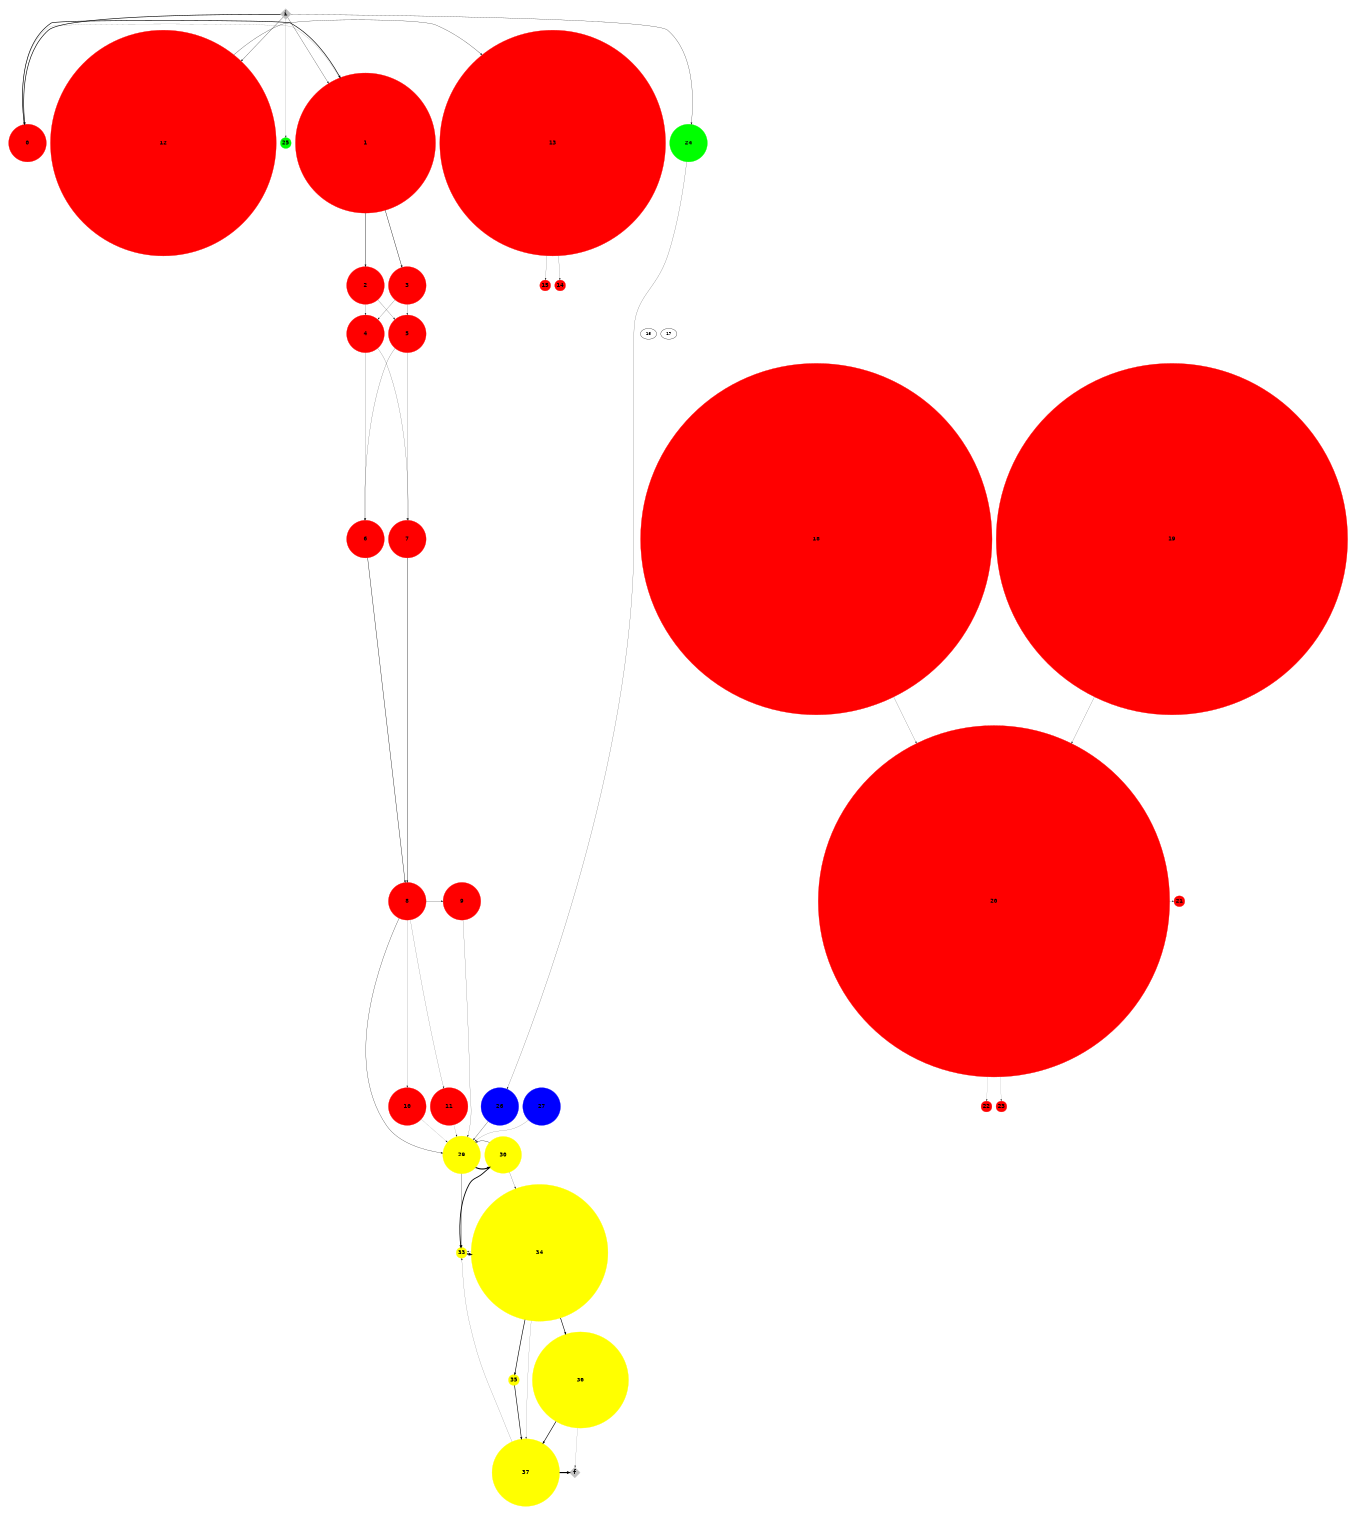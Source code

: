 digraph FN{
size = "10,10";
graph[rankdir=TB, center=true, margin=0.05, nodesep=0.2, ranksep=0.5]
node[fontname="Courier-Bold", fontsize=14]
edge[arrowsize=0.6, arrowhead=normal]
i [shape=diamond, style=filled, fontsize=20, color=gray, width=0.5, height=0.5, fixedsize=true]
f [shape=diamond, style=filled, fontsize=20, color=gray, width=0.5, height=0.5, fixedsize=true]
0 [shape=circle, style=filled, fontsize=20, color=red, width=1.7538211274897384, height=1.7538211274897384, fixedsize=true]
1 [shape=circle, style=filled, fontsize=20, color=red, width=6.510468343863289, height=6.510468343863289, fixedsize=true]
2 [shape=circle, style=filled, fontsize=20, color=red, width=1.753821127489735, height=1.753821127489735, fixedsize=true]
3 [shape=circle, style=filled, fontsize=20, color=red, width=1.753821127489732, height=1.753821127489732, fixedsize=true]
4 [shape=circle, style=filled, fontsize=20, color=red, width=1.7538211274897364, height=1.7538211274897364, fixedsize=true]
5 [shape=circle, style=filled, fontsize=20, color=red, width=1.7538211274897355, height=1.7538211274897355, fixedsize=true]
6 [shape=circle, style=filled, fontsize=20, color=red, width=1.753821127489735, height=1.753821127489735, fixedsize=true]
7 [shape=circle, style=filled, fontsize=20, color=red, width=1.753821127489735, height=1.753821127489735, fixedsize=true]
8 [shape=circle, style=filled, fontsize=20, color=red, width=1.753821127489735, height=1.753821127489735, fixedsize=true]
9 [shape=circle, style=filled, fontsize=20, color=red, width=1.753821127489735, height=1.753821127489735, fixedsize=true]
10 [shape=circle, style=filled, fontsize=20, color=red, width=1.753821127489735, height=1.753821127489735, fixedsize=true]
11 [shape=circle, style=filled, fontsize=20, color=red, width=1.753821127489735, height=1.753821127489735, fixedsize=true]
12 [shape=circle, style=filled, fontsize=20, color=red, width=10.49966957812845, height=10.49966957812845, fixedsize=true]
13 [shape=circle, style=filled, fontsize=20, color=red, width=10.49966957812845, height=10.49966957812845, fixedsize=true]
14 [shape=circle, style=filled, fontsize=20, color=red, width=0.5, height=0.5, fixedsize=true]
15 [shape=circle, style=filled, fontsize=20, color=red, width=0.5, height=0.5, fixedsize=true]
18 [shape=circle, style=filled, fontsize=20, color=red, width=16.349595869084318, height=16.349595869084318, fixedsize=true]
19 [shape=circle, style=filled, fontsize=20, color=red, width=16.349595869084318, height=16.349595869084318, fixedsize=true]
20 [shape=circle, style=filled, fontsize=20, color=red, width=16.349595869084318, height=16.349595869084318, fixedsize=true]
21 [shape=circle, style=filled, fontsize=20, color=red, width=0.5, height=0.5, fixedsize=true]
22 [shape=circle, style=filled, fontsize=20, color=red, width=0.5, height=0.5, fixedsize=true]
23 [shape=circle, style=filled, fontsize=20, color=red, width=0.5, height=0.5, fixedsize=true]
24 [shape=circle, style=filled, fontsize=20, color=green, width=1.753821127489735, height=1.753821127489735, fixedsize=true]
25 [shape=circle, style=filled, fontsize=20, color=green, width=0.5, height=0.5, fixedsize=true]
26 [shape=circle, style=filled, fontsize=20, color=blue, width=1.753821127489735, height=1.753821127489735, fixedsize=true]
27 [shape=circle, style=filled, fontsize=20, color=blue, width=1.753821127489735, height=1.753821127489735, fixedsize=true]
29 [shape=circle, style=filled, fontsize=20, color=yellow, width=1.753821127489735, height=1.753821127489735, fixedsize=true]
30 [shape=circle, style=filled, fontsize=20, color=yellow, width=1.7121719933552915, height=1.7121719933552915, fixedsize=true]
33 [shape=circle, style=filled, fontsize=20, color=yellow, width=0.5, height=0.5, fixedsize=true]
34 [shape=circle, style=filled, fontsize=20, color=yellow, width=6.354327548937838, height=6.354327548937838, fixedsize=true]
35 [shape=circle, style=filled, fontsize=20, color=yellow, width=0.5, height=0.5, fixedsize=true]
36 [shape=circle, style=filled, fontsize=20, color=yellow, width=4.465357122643289, height=4.465357122643289, fixedsize=true]
37 [shape=circle, style=filled, fontsize=20, color=yellow, width=3.14220414161312, height=3.14220414161312, fixedsize=true]
33 -> 34 [penwidth=3.895650]
20 -> 21 [penwidth=0.250150]
1 -> 0 [penwidth=0.295850]
36 -> 37 [penwidth=2.040750]
9 -> 29 [penwidth=0.436250]
37 -> 33 [penwidth=0.375100]
3 -> 4 [penwidth=0.507400]
4 -> 7 [penwidth=0.486900]
5 -> 6 [penwidth=0.510750]
19 -> 20 [penwidth=0.460400]
20 -> 23 [penwidth=0.251350]
i -> 24 [penwidth=0.764150]
2 -> 5 [penwidth=0.509250]
18 -> 20 [penwidth=0.463050]
8 -> 9 [penwidth=0.653100]
12 -> 13 [penwidth=0.794000]
29 -> 33 [penwidth=0.853450]
34 -> 37 [penwidth=0.334250]
1 -> 3 [penwidth=1.227200]
30 -> 33 [penwidth=2.857050]
8 -> 29 [penwidth=0.823450]
37 -> f [penwidth=3.833250]
i -> 1 [penwidth=0.736050]
8 -> 11 [penwidth=0.410600]
13 -> 14 [penwidth=0.447600]
34 -> 35 [penwidth=2.020900]
29 -> 30 [penwidth=3.664550]
30 -> 29 [penwidth=0.962300]
10 -> 29 [penwidth=0.279750]
3 -> 5 [penwidth=0.510600]
4 -> 6 [penwidth=0.497200]
5 -> 7 [penwidth=0.497550]
20 -> 22 [penwidth=0.250500]
30 -> 34 [penwidth=0.507850]
34 -> 33 [penwidth=0.284500]
11 -> 29 [penwidth=0.285200]
2 -> 4 [penwidth=0.509950]
35 -> 37 [penwidth=1.959550]
34 -> 36 [penwidth=1.992950]
i -> 12 [penwidth=0.798900]
0 -> 1 [penwidth=2.079150]
7 -> 8 [penwidth=1.185450]
36 -> f [penwidth=0.279200]
i -> 25 [penwidth=0.350700]
26 -> 29 [penwidth=0.729150]
i -> 0 [penwidth=2.081250]
8 -> 10 [penwidth=0.403200]
13 -> 15 [penwidth=0.453700]
6 -> 8 [penwidth=1.177650]
24 -> 26 [penwidth=0.515600]
27 -> 29 [penwidth=0.387050]
1 -> 2 [penwidth=1.257100]
{rank=source; i}
{rank=same; 0; 1; 12; 13}
{rank=same; 2; 3; 14; 15}
{rank=same; 4; 5; 16; 17}
{rank=same; 6; 7; 18; 19}
{rank=same; 8; 9; 20; 21}
{rank=same; 10; 11; 22; 23}
{rank=same; 24; 25}
{rank=same; 26; 27}
{rank=same; 29; 30}
{rank=same; 33; 34}
{rank=same; 35; 36}
{rank=max; 37}
{rank=sink; f}
}